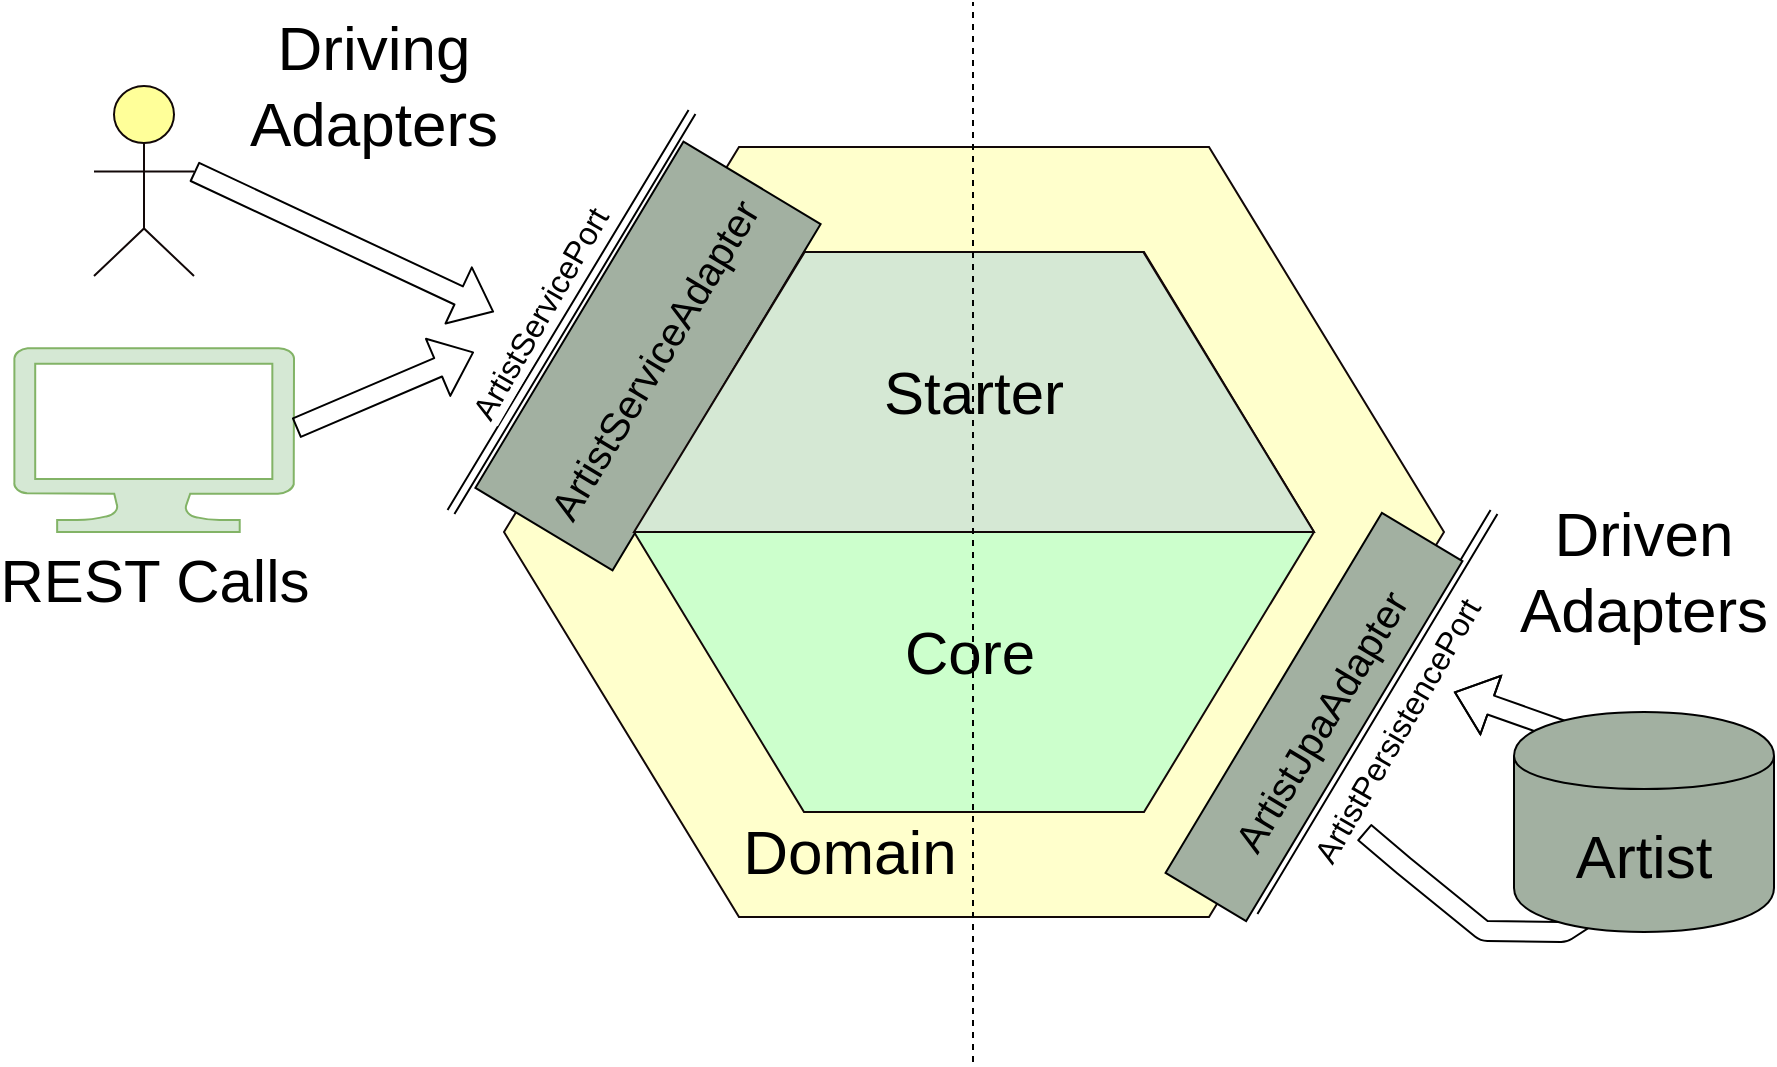 <mxfile version="15.2.7" type="device"><diagram id="4i-uIvdDbScYKU58uaRy" name="Page-1"><mxGraphModel dx="1933" dy="822" grid="1" gridSize="10" guides="1" tooltips="1" connect="1" arrows="1" fold="1" page="1" pageScale="1" pageWidth="827" pageHeight="1169" math="0" shadow="0"><root><mxCell id="0"/><mxCell id="1" parent="0"/><mxCell id="bPoNOnPjVOPQHPkgfNy3-11" value="" style="shape=hexagon;perimeter=hexagonPerimeter2;whiteSpace=wrap;html=1;fillColor=#FFFFCC;strokeColor=#120808;" parent="1" vertex="1"><mxGeometry x="175" y="87.5" width="470" height="385" as="geometry"/></mxCell><mxCell id="bPoNOnPjVOPQHPkgfNy3-1" value="" style="shape=hexagon;perimeter=hexagonPerimeter2;whiteSpace=wrap;html=1;fillColor=#CCFFCC;strokeColor=#120808;gradientColor=none;" parent="1" vertex="1"><mxGeometry x="240" y="140" width="340" height="280" as="geometry"/></mxCell><mxCell id="bPoNOnPjVOPQHPkgfNy3-10" value="Core" style="rounded=0;whiteSpace=wrap;html=1;fontSize=30;fillColor=none;strokeColor=none;" parent="1" vertex="1"><mxGeometry x="348" y="310" width="120" height="60" as="geometry"/></mxCell><mxCell id="bPoNOnPjVOPQHPkgfNy3-13" value="REST Calls" style="verticalLabelPosition=bottom;html=1;verticalAlign=top;align=center;strokeColor=#82b366;fillColor=#d5e8d4;shape=mxgraph.azure.computer;pointerEvents=1;fontSize=30;" parent="1" vertex="1"><mxGeometry x="-70" y="188" width="140" height="92" as="geometry"/></mxCell><mxCell id="bPoNOnPjVOPQHPkgfNy3-14" value="" style="shape=link;html=1;fontSize=30;" parent="1" edge="1"><mxGeometry width="50" height="50" relative="1" as="geometry"><mxPoint x="550" y="470" as="sourcePoint"/><mxPoint x="670" y="270" as="targetPoint"/></mxGeometry></mxCell><mxCell id="bPoNOnPjVOPQHPkgfNy3-19" value="ArtistPersistencePort" style="text;html=1;align=center;verticalAlign=middle;resizable=0;points=[];;labelBackgroundColor=#ffffff;fontSize=16;rotation=-60;" parent="bPoNOnPjVOPQHPkgfNy3-14" vertex="1" connectable="0"><mxGeometry x="0.701" y="2" relative="1" as="geometry"><mxPoint x="-30" y="81" as="offset"/></mxGeometry></mxCell><mxCell id="bPoNOnPjVOPQHPkgfNy3-15" value="&lt;font&gt;&lt;font style=&quot;font-size: 20px&quot;&gt;ArtistJpaAdapter&lt;/font&gt;&lt;br&gt;&lt;/font&gt;" style="shape=step;perimeter=stepPerimeter;whiteSpace=wrap;html=1;fixedSize=1;strokeColor=#000000;fillColor=#A2B0A1;fontSize=30;rotation=301;size=0;flipV=1;flipH=0;spacing=1;" parent="1" vertex="1"><mxGeometry x="475" y="349" width="210" height="47" as="geometry"/></mxCell><mxCell id="bPoNOnPjVOPQHPkgfNy3-20" value="" style="shape=link;html=1;fontSize=20;" parent="1" edge="1"><mxGeometry width="50" height="50" relative="1" as="geometry"><mxPoint x="148.5" y="270" as="sourcePoint"/><mxPoint x="269" y="70" as="targetPoint"/></mxGeometry></mxCell><mxCell id="bPoNOnPjVOPQHPkgfNy3-21" value="&lt;font&gt;&lt;font style=&quot;font-size: 20px&quot;&gt;ArtistServiceAdapter&lt;/font&gt;&lt;br&gt;&lt;/font&gt;" style="shape=step;perimeter=stepPerimeter;whiteSpace=wrap;html=1;fixedSize=1;strokeColor=#000000;fillColor=#A2B0A1;fontSize=30;rotation=301;size=0;flipV=1;flipH=0;" parent="1" vertex="1"><mxGeometry x="146" y="152" width="202" height="80" as="geometry"/></mxCell><mxCell id="bPoNOnPjVOPQHPkgfNy3-24" value="ArtistServicePort" style="text;html=1;align=center;verticalAlign=middle;resizable=0;points=[];;labelBackgroundColor=#ffffff;fontSize=16;rotation=-60;" parent="1" vertex="1" connectable="0"><mxGeometry x="200.239" y="230.051" as="geometry"><mxPoint x="47" y="-36" as="offset"/></mxGeometry></mxCell><mxCell id="bPoNOnPjVOPQHPkgfNy3-39" value="" style="shape=flexArrow;endArrow=classic;html=1;fontSize=16;exitX=1;exitY=0.45;exitDx=0;exitDy=0;exitPerimeter=0;" parent="1" source="bPoNOnPjVOPQHPkgfNy3-43" edge="1"><mxGeometry width="50" height="50" relative="1" as="geometry"><mxPoint x="120" y="140" as="sourcePoint"/><mxPoint x="170" y="170" as="targetPoint"/></mxGeometry></mxCell><mxCell id="bPoNOnPjVOPQHPkgfNy3-40" value="" style="shape=flexArrow;endArrow=classic;html=1;fontSize=16;" parent="1" edge="1"><mxGeometry width="50" height="50" relative="1" as="geometry"><mxPoint x="605" y="430" as="sourcePoint"/><mxPoint x="650" y="360" as="targetPoint"/><Array as="points"><mxPoint x="625" y="447"/><mxPoint x="665" y="479.5"/><mxPoint x="705" y="480"/><mxPoint x="725" y="467"/><mxPoint x="735" y="447"/><mxPoint x="725" y="419.5"/><mxPoint x="705" y="379.5"/></Array></mxGeometry></mxCell><mxCell id="bPoNOnPjVOPQHPkgfNy3-12" value="Artist" style="shape=cylinder;whiteSpace=wrap;html=1;boundedLbl=1;backgroundOutline=1;strokeColor=#000000;fillColor=#A2B0A1;fontSize=30;" parent="1" vertex="1"><mxGeometry x="680" y="370" width="130" height="110" as="geometry"/></mxCell><mxCell id="bPoNOnPjVOPQHPkgfNy3-43" value="" style="html=1;outlineConnect=0;whiteSpace=wrap;fillColor=#ffff99;verticalLabelPosition=bottom;verticalAlign=top;align=center;shape=mxgraph.archimate3.actor;strokeColor=#120808;fontSize=16;" parent="1" vertex="1"><mxGeometry x="-30" y="57" width="50" height="95" as="geometry"/></mxCell><mxCell id="bPoNOnPjVOPQHPkgfNy3-44" value="" style="shape=flexArrow;endArrow=classic;html=1;fontSize=16;exitX=1.007;exitY=0.435;exitDx=0;exitDy=0;exitPerimeter=0;" parent="1" source="bPoNOnPjVOPQHPkgfNy3-13" edge="1"><mxGeometry width="50" height="50" relative="1" as="geometry"><mxPoint x="20" y="315.75" as="sourcePoint"/><mxPoint x="160" y="190" as="targetPoint"/></mxGeometry></mxCell><mxCell id="bPoNOnPjVOPQHPkgfNy3-47" value="&lt;font style=&quot;font-size: 30px&quot;&gt;Starter&lt;/font&gt;" style="shape=trapezoid;perimeter=trapezoidPerimeter;whiteSpace=wrap;html=1;strokeColor=#120808;fillColor=#d5e8d4;fontSize=16;size=0.251;" parent="1" vertex="1"><mxGeometry x="240" y="140" width="340" height="140" as="geometry"/></mxCell><mxCell id="bPoNOnPjVOPQHPkgfNy3-2" value="" style="endArrow=none;dashed=1;html=1;" parent="1" edge="1"><mxGeometry width="50" height="50" relative="1" as="geometry"><mxPoint x="409.5" y="545" as="sourcePoint"/><mxPoint x="409.5" y="15" as="targetPoint"/></mxGeometry></mxCell><mxCell id="bPoNOnPjVOPQHPkgfNy3-50" value="Driving Adapters" style="text;html=1;strokeColor=none;fillColor=none;align=center;verticalAlign=middle;whiteSpace=wrap;rounded=0;fontSize=31;" parent="1" vertex="1"><mxGeometry x="90" y="47" width="40" height="20" as="geometry"/></mxCell><mxCell id="bPoNOnPjVOPQHPkgfNy3-52" value="Driven Adapters" style="text;html=1;strokeColor=none;fillColor=none;align=center;verticalAlign=middle;whiteSpace=wrap;rounded=0;fontSize=31;" parent="1" vertex="1"><mxGeometry x="725" y="290" width="40" height="20" as="geometry"/></mxCell><mxCell id="bPoNOnPjVOPQHPkgfNy3-54" value="Domain" style="text;html=1;strokeColor=none;fillColor=none;align=center;verticalAlign=middle;whiteSpace=wrap;rounded=0;fontSize=31;" parent="1" vertex="1"><mxGeometry x="328" y="430" width="40" height="20" as="geometry"/></mxCell></root></mxGraphModel></diagram></mxfile>